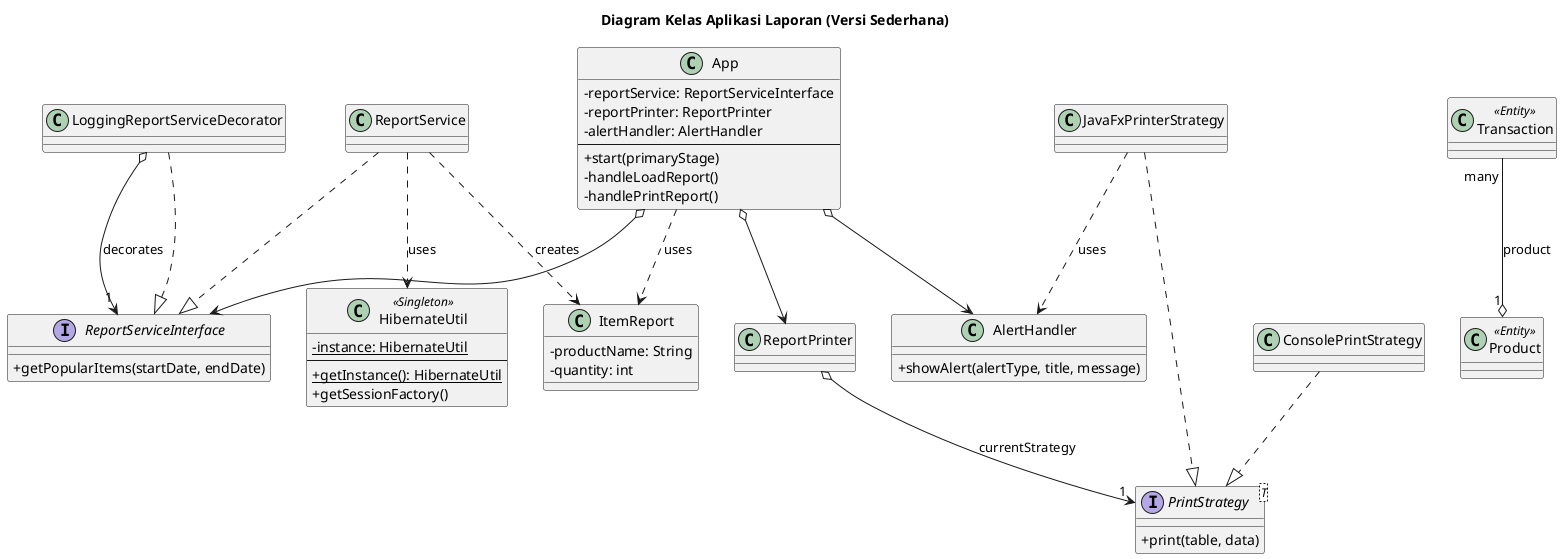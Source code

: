 @startuml
title Diagram Kelas Aplikasi Laporan (Versi Sederhana)

skinparam classAttributeIconSize 0
skinparam defaultFontName Arial
skinparam shadowing false

' --- Interfaces ---
interface ReportServiceInterface {
  + getPopularItems(startDate, endDate)
}

interface "PrintStrategy<T>" as PrintStrategy {
  + print(table, data)
}

' --- Kelas-kelas ---
class App
class ItemReport
class Product <<Entity>>
class Transaction <<Entity>>
class AlertHandler
class HibernateUtil <<Singleton>>
class ReportService
class LoggingReportServiceDecorator
class ReportPrinter
class JavaFxPrinterStrategy
class ConsolePrintStrategy


' --- Detail dan Relasi ---

class App {
  - reportService: ReportServiceInterface
  - reportPrinter: ReportPrinter
  - alertHandler: AlertHandler
  --
  + start(primaryStage)
  - handleLoadReport()
  - handlePrintReport()
}

class ItemReport {
  - productName: String
  - quantity: int
}

class AlertHandler {
  + showAlert(alertType, title, message)
}

class HibernateUtil <<Singleton>> {
  - {static} instance: HibernateUtil
  --
  + {static} getInstance(): HibernateUtil
  + getSessionFactory()
}

' --- Service dan Decorator ---
ReportService ..|> ReportServiceInterface
LoggingReportServiceDecorator ..|> ReportServiceInterface
LoggingReportServiceDecorator o--> "1" ReportServiceInterface : "decorates"

' --- Printer dan Strategy ---
ReportPrinter o--> "1" PrintStrategy : "currentStrategy"
JavaFxPrinterStrategy ..|> PrintStrategy
ConsolePrintStrategy ..|> PrintStrategy
JavaFxPrinterStrategy ..> AlertHandler : uses

' --- Relasi Antar Komponen Utama ---
App o--> ReportServiceInterface
App o--> ReportPrinter
App o--> AlertHandler
App ..> ItemReport : uses

' --- Ketergantungan Service ---
ReportService ..> HibernateUtil : uses
ReportService ..> ItemReport : creates

' --- Relasi Entitas ---
Transaction "many" --o "1" Product : product

@enduml